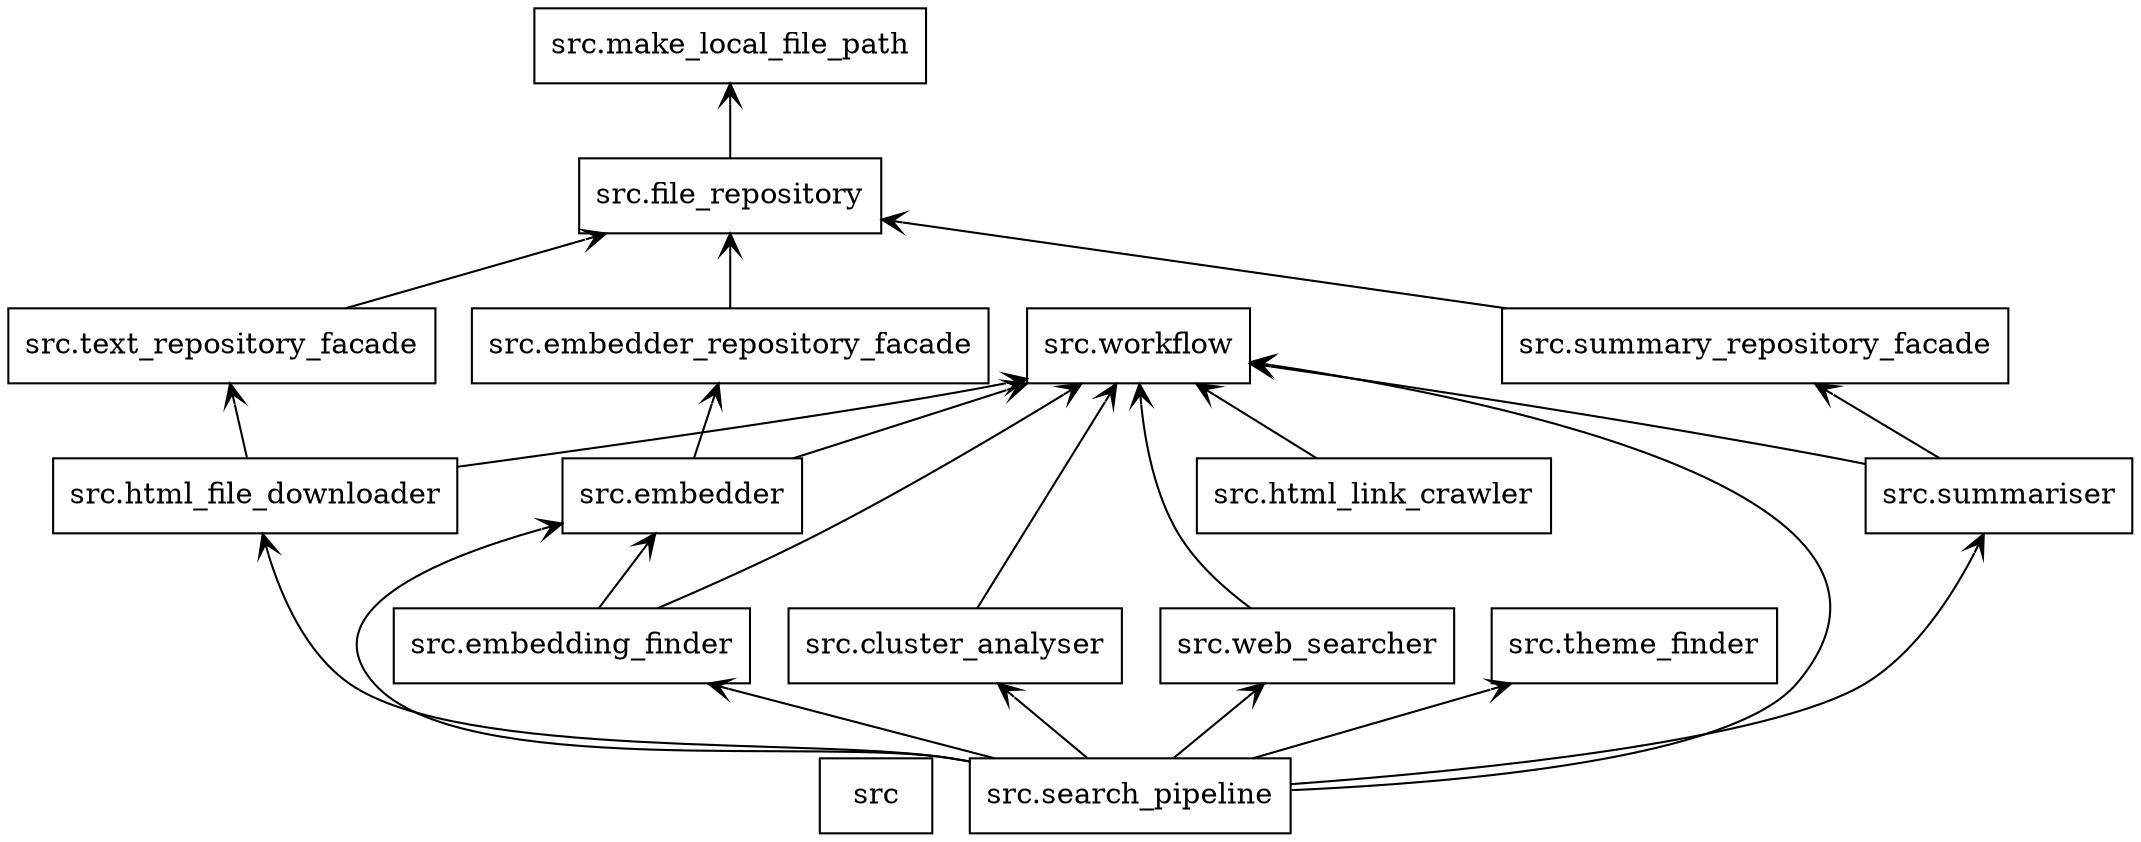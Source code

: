 digraph "packages" {
rankdir=BT
charset="utf-8"
"src" [color="black", label=<src>, shape="box", style="solid"];
"src.cluster_analyser" [color="black", label=<src.cluster_analyser>, shape="box", style="solid"];
"src.embedder" [color="black", label=<src.embedder>, shape="box", style="solid"];
"src.embedder_repository_facade" [color="black", label=<src.embedder_repository_facade>, shape="box", style="solid"];
"src.embedding_finder" [color="black", label=<src.embedding_finder>, shape="box", style="solid"];
"src.file_repository" [color="black", label=<src.file_repository>, shape="box", style="solid"];
"src.html_file_downloader" [color="black", label=<src.html_file_downloader>, shape="box", style="solid"];
"src.html_link_crawler" [color="black", label=<src.html_link_crawler>, shape="box", style="solid"];
"src.make_local_file_path" [color="black", label=<src.make_local_file_path>, shape="box", style="solid"];
"src.search_pipeline" [color="black", label=<src.search_pipeline>, shape="box", style="solid"];
"src.summariser" [color="black", label=<src.summariser>, shape="box", style="solid"];
"src.summary_repository_facade" [color="black", label=<src.summary_repository_facade>, shape="box", style="solid"];
"src.text_repository_facade" [color="black", label=<src.text_repository_facade>, shape="box", style="solid"];
"src.theme_finder" [color="black", label=<src.theme_finder>, shape="box", style="solid"];
"src.web_searcher" [color="black", label=<src.web_searcher>, shape="box", style="solid"];
"src.workflow" [color="black", label=<src.workflow>, shape="box", style="solid"];
"src.cluster_analyser" -> "src.workflow" [arrowhead="open", arrowtail="none"];
"src.embedder" -> "src.embedder_repository_facade" [arrowhead="open", arrowtail="none"];
"src.embedder" -> "src.workflow" [arrowhead="open", arrowtail="none"];
"src.embedder_repository_facade" -> "src.file_repository" [arrowhead="open", arrowtail="none"];
"src.embedding_finder" -> "src.embedder" [arrowhead="open", arrowtail="none"];
"src.embedding_finder" -> "src.workflow" [arrowhead="open", arrowtail="none"];
"src.file_repository" -> "src.make_local_file_path" [arrowhead="open", arrowtail="none"];
"src.html_file_downloader" -> "src.text_repository_facade" [arrowhead="open", arrowtail="none"];
"src.html_file_downloader" -> "src.workflow" [arrowhead="open", arrowtail="none"];
"src.html_link_crawler" -> "src.workflow" [arrowhead="open", arrowtail="none"];
"src.search_pipeline" -> "src.cluster_analyser" [arrowhead="open", arrowtail="none"];
"src.search_pipeline" -> "src.embedder" [arrowhead="open", arrowtail="none"];
"src.search_pipeline" -> "src.embedding_finder" [arrowhead="open", arrowtail="none"];
"src.search_pipeline" -> "src.html_file_downloader" [arrowhead="open", arrowtail="none"];
"src.search_pipeline" -> "src.summariser" [arrowhead="open", arrowtail="none"];
"src.search_pipeline" -> "src.theme_finder" [arrowhead="open", arrowtail="none"];
"src.search_pipeline" -> "src.web_searcher" [arrowhead="open", arrowtail="none"];
"src.search_pipeline" -> "src.workflow" [arrowhead="open", arrowtail="none"];
"src.summariser" -> "src.summary_repository_facade" [arrowhead="open", arrowtail="none"];
"src.summariser" -> "src.workflow" [arrowhead="open", arrowtail="none"];
"src.summary_repository_facade" -> "src.file_repository" [arrowhead="open", arrowtail="none"];
"src.text_repository_facade" -> "src.file_repository" [arrowhead="open", arrowtail="none"];
"src.web_searcher" -> "src.workflow" [arrowhead="open", arrowtail="none"];
}
